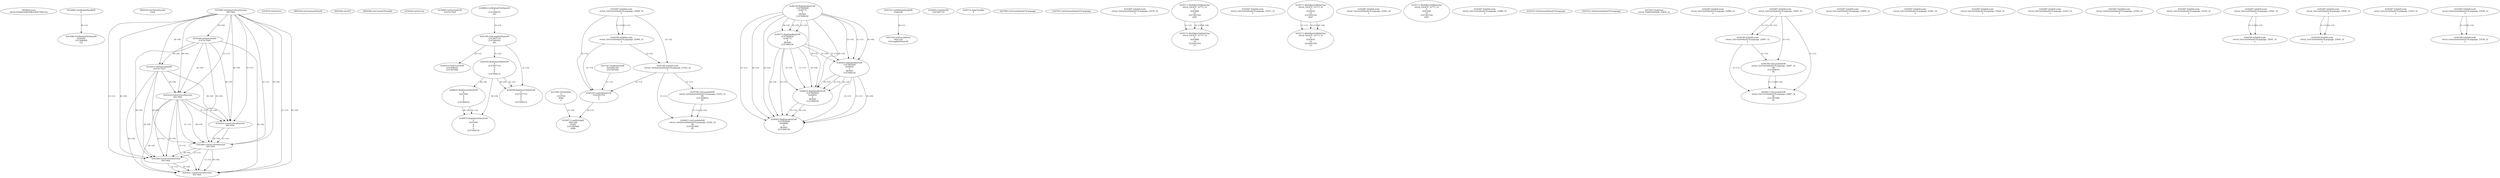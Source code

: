 // Global SCDG with merge call
digraph {
	0 [label="6850628.main
0034150e96a164f5308c1d6477961a7a"]
	1 [label="4254480.GetModuleHandleW
0"]
	2 [label="6844434.SetThreadLocale
1024"]
	3 [label="4243965.InitializeCriticalSection
6917004"]
	4 [label="4243979.GetVersion
"]
	5 [label="4250188.GetSystemInfo
2147417660"]
	3 -> 5 [label="(0-->0)"]
	6 [label="6844540.GetCommandLineW
"]
	7 [label="4214413.GetStartupInfoW
2147417624"]
	3 -> 7 [label="(0-->0)"]
	5 -> 7 [label="(0-->0)"]
	8 [label="6844560.GetACP
"]
	9 [label="6844580.GetCurrentThreadId
"]
	10 [label="4250204.GetVersion
"]
	11 [label="4276690.GetVersionExW
2147417420"]
	12 [label="4243306.GetModuleFileNameW
4194304
2147408904
522"]
	1 -> 12 [label="(0-->1)"]
	13 [label="4248064.GetModuleFileNameW
0
2147408370
261"]
	14 [label="4215383.VirtualAlloc
0
1310704
4096
4"]
	15 [label="4246338.RegOpenKeyExW
2147483649
4246772
0
983065
2147408236"]
	16 [label="4246372.RegOpenKeyExW
2147483650
4246772
0
983065
2147408236"]
	15 -> 16 [label="(2-->2)"]
	15 -> 16 [label="(4-->4)"]
	15 -> 16 [label="(5-->5)"]
	17 [label="4245741.GetModuleHandleW
4246160"]
	18 [label="4245758.GetProcAddress
9441320
GetLongPathNameW"]
	17 -> 18 [label="(0-->1)"]
	19 [label="4245785.GetLongPathNameW
2147407710
2147406542
261"]
	13 -> 19 [label="(3-->3)"]
	20 [label="4245683.CharNextW
2147407716"]
	21 [label="4246014.FindFirstFileW
2147406542
2147407064"]
	19 -> 21 [label="(2-->1)"]
	22 [label="4246556.RegQueryValueExW
0
2147407710
0
0
0
2147408232"]
	19 -> 22 [label="(1-->2)"]
	23 [label="4246599.RegQueryValueExW
0
2147407710
0
0
0
2147408232"]
	19 -> 23 [label="(1-->2)"]
	22 -> 23 [label="(2-->2)"]
	22 -> 23 [label="(6-->6)"]
	24 [label="4246722.RegCloseKey
0"]
	25 [label="4247883.GetUserDefaultUILanguage
"]
	26 [label="4245418.EnterCriticalSection
6917004"]
	3 -> 26 [label="(1-->1)"]
	3 -> 26 [label="(0-->0)"]
	5 -> 26 [label="(0-->0)"]
	7 -> 26 [label="(0-->0)"]
	27 [label="4245454.LeaveCriticalSection
6917004"]
	3 -> 27 [label="(1-->1)"]
	26 -> 27 [label="(1-->1)"]
	3 -> 27 [label="(0-->0)"]
	5 -> 27 [label="(0-->0)"]
	7 -> 27 [label="(0-->0)"]
	26 -> 27 [label="(0-->0)"]
	28 [label="4247923.GetSystemDefaultUILanguage
"]
	29 [label="4245469.LeaveCriticalSection
6917004"]
	3 -> 29 [label="(1-->1)"]
	26 -> 29 [label="(1-->1)"]
	27 -> 29 [label="(1-->1)"]
	3 -> 29 [label="(0-->0)"]
	5 -> 29 [label="(0-->0)"]
	7 -> 29 [label="(0-->0)"]
	26 -> 29 [label="(0-->0)"]
	27 -> 29 [label="(0-->0)"]
	30 [label="4245487.IsValidLocale
retval_GetSystemDefaultUILanguage_33539_32
2"]
	31 [label="4250171.MultiByteToWideChar
retval_GetACP_32773_32
0
4243868
10
2147403704
2047"]
	32 [label="4250171.MultiByteToWideChar
retval_GetACP_32773_32
0
4243868
10
3224282764
11"]
	31 -> 32 [label="(1-->1)"]
	31 -> 32 [label="(3-->3)"]
	31 -> 32 [label="(4-->4)"]
	33 [label="4246402.RegOpenKeyExW
2147483649
4246832
0
983065
2147408236"]
	15 -> 33 [label="(1-->1)"]
	15 -> 33 [label="(4-->4)"]
	16 -> 33 [label="(4-->4)"]
	15 -> 33 [label="(5-->5)"]
	16 -> 33 [label="(5-->5)"]
	34 [label="4246432.RegOpenKeyExW
2147483650
4246832
0
983065
2147408236"]
	16 -> 34 [label="(1-->1)"]
	33 -> 34 [label="(2-->2)"]
	15 -> 34 [label="(4-->4)"]
	16 -> 34 [label="(4-->4)"]
	33 -> 34 [label="(4-->4)"]
	15 -> 34 [label="(5-->5)"]
	16 -> 34 [label="(5-->5)"]
	33 -> 34 [label="(5-->5)"]
	35 [label="4246462.RegOpenKeyExW
2147483649
4246884
0
983065
2147408236"]
	15 -> 35 [label="(1-->1)"]
	33 -> 35 [label="(1-->1)"]
	15 -> 35 [label="(4-->4)"]
	16 -> 35 [label="(4-->4)"]
	33 -> 35 [label="(4-->4)"]
	34 -> 35 [label="(4-->4)"]
	15 -> 35 [label="(5-->5)"]
	16 -> 35 [label="(5-->5)"]
	33 -> 35 [label="(5-->5)"]
	34 -> 35 [label="(5-->5)"]
	36 [label="4246635.RegQueryValueExW
0
4247000
0
0
0
2147408232"]
	22 -> 36 [label="(6-->6)"]
	37 [label="4246676.RegQueryValueExW
0
4247000
0
0
0
2147408232"]
	36 -> 37 [label="(2-->2)"]
	22 -> 37 [label="(6-->6)"]
	36 -> 37 [label="(6-->6)"]
	38 [label="4245487.IsValidLocale
retval_GetUserDefaultUILanguage_33372_32
2"]
	39 [label="4250171.MultiByteToWideChar
retval_GetACP_32773_32
0
4243616
14
2147403704
2047"]
	40 [label="4250171.MultiByteToWideChar
retval_GetACP_32773_32
0
4243616
14
3224282764
15"]
	39 -> 40 [label="(1-->1)"]
	39 -> 40 [label="(3-->3)"]
	39 -> 40 [label="(4-->4)"]
	41 [label="4245487.IsValidLocale
retval_GetUserDefaultUILanguage_33262_32
2"]
	42 [label="4250171.MultiByteToWideChar
retval_GetACP_32773_32
0
4243508
10
2147403704
2047"]
	43 [label="4245487.IsValidLocale
retval_GetUserDefaultUILanguage_32898_32
2"]
	44 [label="4245487.IsValidLocale
retval_GetUserDefaultUILanguage_32900_32
2"]
	45 [label="4244766.IsValidLocale
retval_GetUserDefaultUILanguage_32900_32
2"]
	44 -> 45 [label="(1-->1)"]
	44 -> 45 [label="(2-->2)"]
	46 [label="4245525.GetSystemDefaultUILanguage
"]
	47 [label="4245552.GetSystemDefaultUILanguage
"]
	48 [label="4244766.IsValidLocale
retval_GetSystemDefaultUILanguage_33202_32
2"]
	44 -> 48 [label="(2-->2)"]
	45 -> 48 [label="(2-->2)"]
	49 [label="4244794.GetLocaleInfoW
retval_GetSystemDefaultUILanguage_33202_32
89
2147408070
85"]
	48 -> 49 [label="(1-->1)"]
	50 [label="4244811.GetLocaleInfoW
retval_GetSystemDefaultUILanguage_33202_32
90
2147407900
85"]
	48 -> 50 [label="(1-->1)"]
	49 -> 50 [label="(1-->1)"]
	49 -> 50 [label="(4-->4)"]
	51 [label="4245580.EnterCriticalSection
6917004"]
	3 -> 51 [label="(1-->1)"]
	26 -> 51 [label="(1-->1)"]
	29 -> 51 [label="(1-->1)"]
	3 -> 51 [label="(0-->0)"]
	5 -> 51 [label="(0-->0)"]
	7 -> 51 [label="(0-->0)"]
	26 -> 51 [label="(0-->0)"]
	29 -> 51 [label="(0-->0)"]
	52 [label="4245621.LeaveCriticalSection
6917004"]
	3 -> 52 [label="(1-->1)"]
	26 -> 52 [label="(1-->1)"]
	29 -> 52 [label="(1-->1)"]
	51 -> 52 [label="(1-->1)"]
	3 -> 52 [label="(0-->0)"]
	5 -> 52 [label="(0-->0)"]
	7 -> 52 [label="(0-->0)"]
	26 -> 52 [label="(0-->0)"]
	29 -> 52 [label="(0-->0)"]
	51 -> 52 [label="(0-->0)"]
	53 [label="4247247.FindFirstFileW
3224282764
2147407640"]
	54 [label="4247263.FindClose
retval_FindFirstFileW_33638_32"]
	55 [label="4248145.LoadLibraryExW
3224282764
0
2"]
	53 -> 55 [label="(1-->1)"]
	44 -> 55 [label="(2-->3)"]
	45 -> 55 [label="(2-->3)"]
	48 -> 55 [label="(2-->3)"]
	56 [label="4250073.LoadStringW
9441340
65485
2147409468
4096"]
	55 -> 56 [label="(0-->1)"]
	14 -> 56 [label="(3-->4)"]
	57 [label="4245487.IsValidLocale
retval_GetUserDefaultUILanguage_32896_32
2"]
	58 [label="4245487.IsValidLocale
retval_GetUserDefaultUILanguage_32897_32
2"]
	59 [label="4245487.IsValidLocale
retval_GetUserDefaultUILanguage_32899_32
2"]
	60 [label="4245487.IsValidLocale
retval_GetUserDefaultUILanguage_33261_32
2"]
	61 [label="4245487.IsValidLocale
retval_GetUserDefaultUILanguage_32929_32
2"]
	62 [label="4245487.IsValidLocale
retval_GetUserDefaultUILanguage_33263_32
2"]
	63 [label="4245487.IsValidLocale
retval_GetSystemDefaultUILanguage_33300_32
2"]
	64 [label="4245487.IsValidLocale
retval_GetUserDefaultUILanguage_33276_32
2"]
	65 [label="4245487.IsValidLocale
retval_GetUserDefaultUILanguage_33041_32
2"]
	66 [label="4244766.IsValidLocale
retval_GetUserDefaultUILanguage_33041_32
2"]
	65 -> 66 [label="(1-->1)"]
	65 -> 66 [label="(2-->2)"]
	67 [label="4245487.IsValidLocale
retval_GetUserDefaultUILanguage_33045_32
2"]
	68 [label="4244766.IsValidLocale
retval_GetUserDefaultUILanguage_33045_32
2"]
	67 -> 68 [label="(1-->1)"]
	67 -> 68 [label="(2-->2)"]
	69 [label="4244766.IsValidLocale
retval_GetUserDefaultUILanguage_32897_32
2"]
	58 -> 69 [label="(1-->1)"]
	58 -> 69 [label="(2-->2)"]
	70 [label="4244794.GetLocaleInfoW
retval_GetUserDefaultUILanguage_32897_32
89
2147408070
85"]
	58 -> 70 [label="(1-->1)"]
	69 -> 70 [label="(1-->1)"]
	71 [label="4244811.GetLocaleInfoW
retval_GetUserDefaultUILanguage_32897_32
90
2147407900
85"]
	58 -> 71 [label="(1-->1)"]
	69 -> 71 [label="(1-->1)"]
	70 -> 71 [label="(1-->1)"]
	70 -> 71 [label="(4-->4)"]
	72 [label="4245487.IsValidLocale
retval_GetUserDefaultUILanguage_33323_32
2"]
	73 [label="4245487.IsValidLocale
retval_GetSystemDefaultUILanguage_33538_32
2"]
	74 [label="4244766.IsValidLocale
retval_GetSystemDefaultUILanguage_33538_32
2"]
	73 -> 74 [label="(1-->1)"]
	73 -> 74 [label="(2-->2)"]
}
